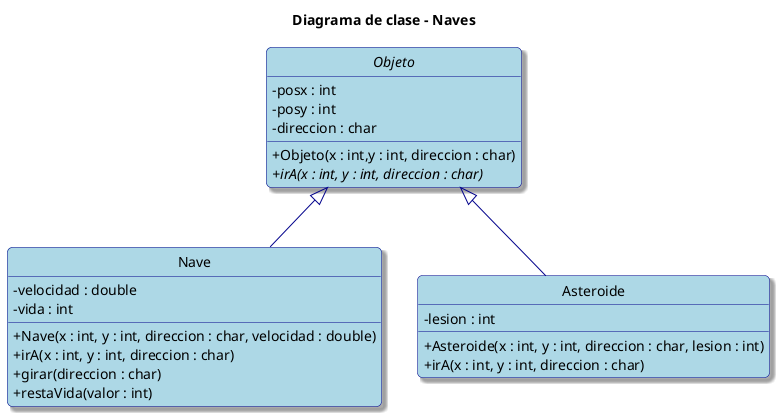 @startuml
hide circle
skinparam classAttributeIconSize 0
skinparam backgroundColor White
skinparam RoundCorner 10
skinparam Shadowing true

skinparam class {
    ArrowColor DarkBlue
    BackgroundColor LightBlue
    BorderColor DarkBlue
}

skinparam note {
    BackgroundColor LightYellow
    BorderColor DarkBlue
}

title Diagrama de clase - Naves

abstract Objeto {
    - posx : int
    - posy : int
    - direccion : char
    + Objeto(x : int,y : int, direccion : char)
    + {abstract} irA(x : int, y : int, direccion : char)
}

class Nave {
    - velocidad : double
    - vida : int
    + Nave(x : int, y : int, direccion : char, velocidad : double)
    + irA(x : int, y : int, direccion : char)
    + girar(direccion : char)
    + restaVida(valor : int)
}

class Asteroide {
    - lesion : int
    + Asteroide(x : int, y : int, direccion : char, lesion : int)
    + irA(x : int, y : int, direccion : char)
}

Objeto <|-- Nave
Objeto <|-- Asteroide

@enduml